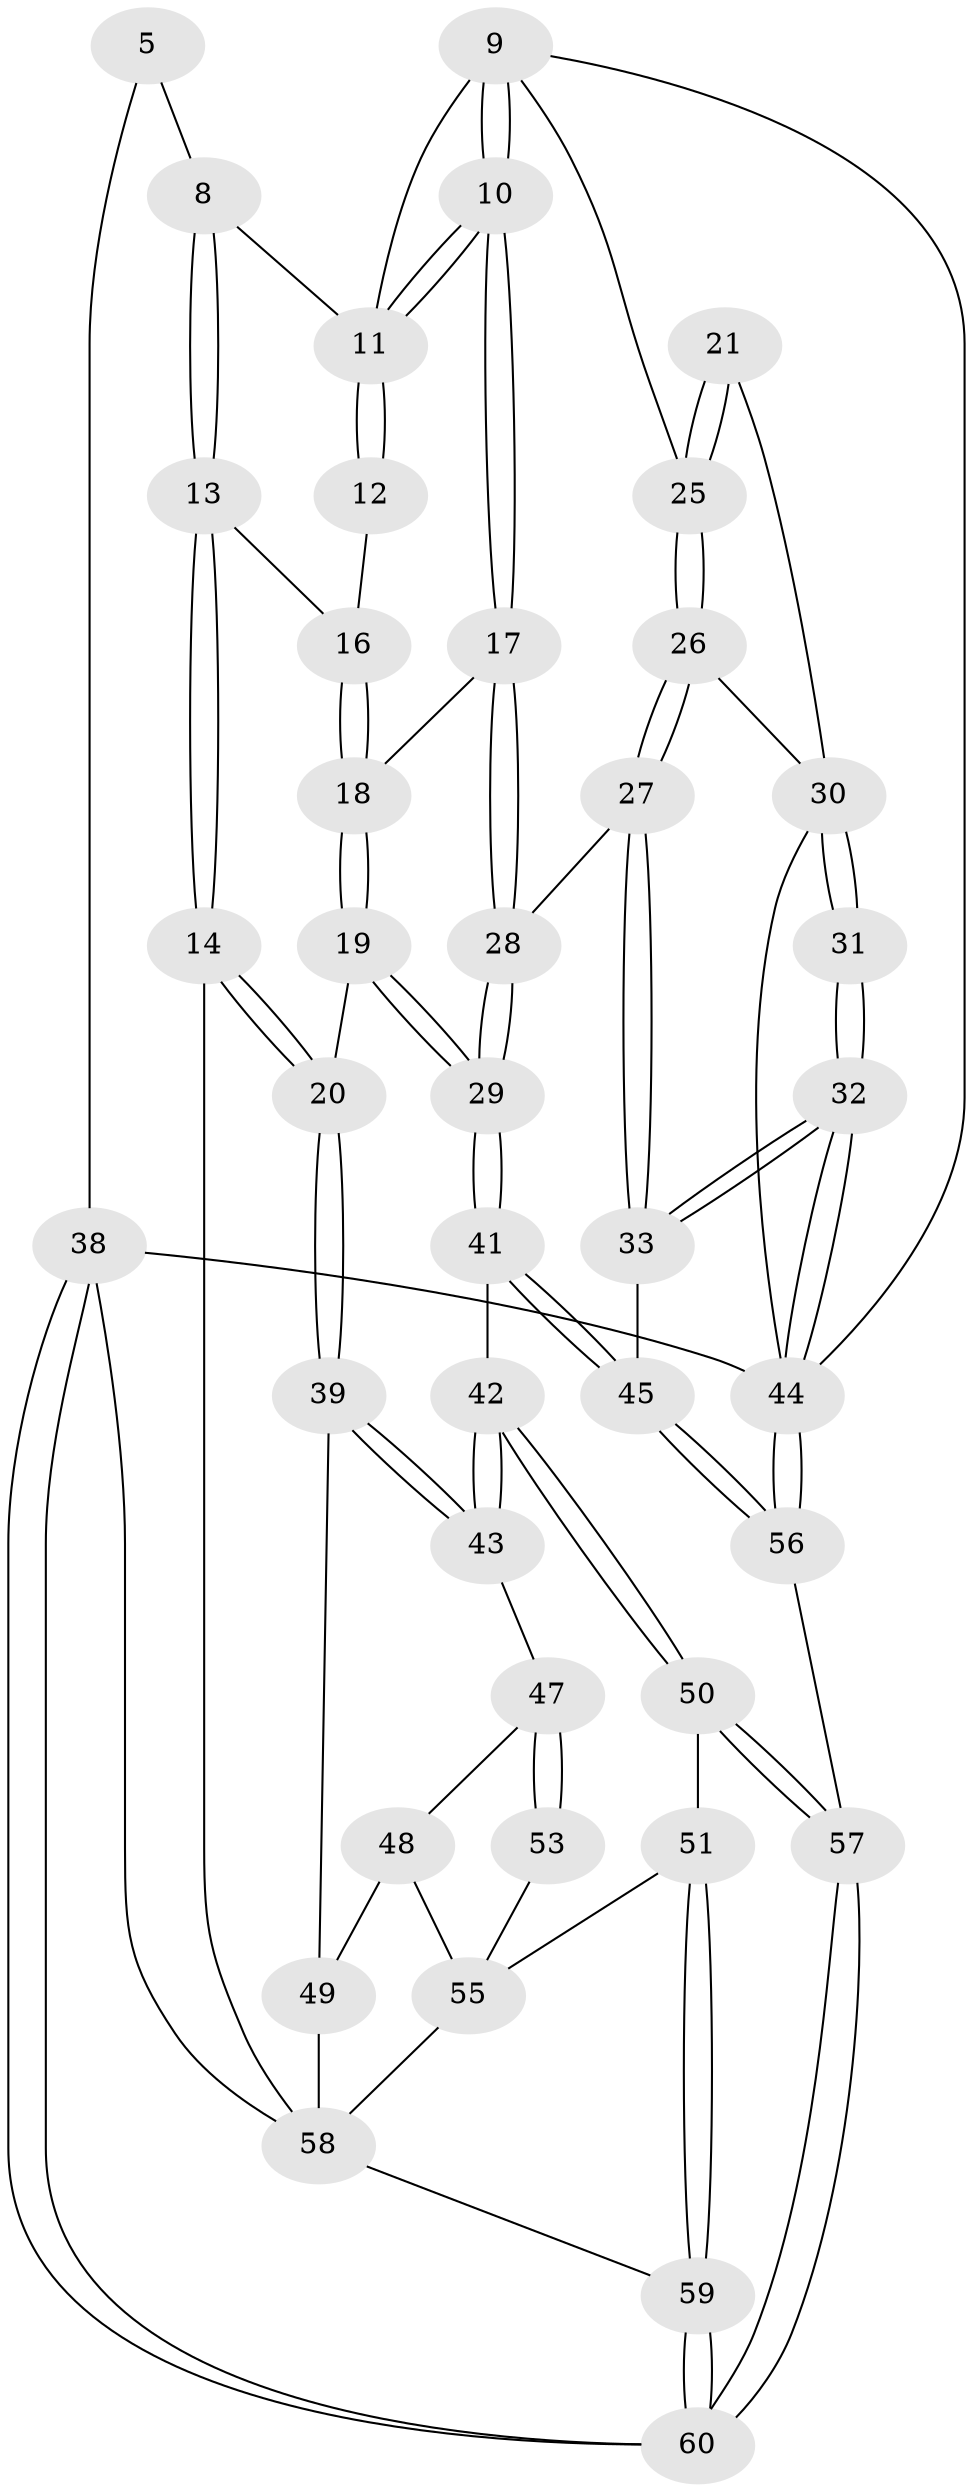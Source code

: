 // original degree distribution, {3: 0.06666666666666667, 6: 0.25, 5: 0.4666666666666667, 4: 0.21666666666666667}
// Generated by graph-tools (version 1.1) at 2025/05/03/04/25 22:05:42]
// undirected, 42 vertices, 99 edges
graph export_dot {
graph [start="1"]
  node [color=gray90,style=filled];
  5 [pos="+0.19116233391455237+0"];
  8 [pos="+0.33591616192479+0.0917938002944585"];
  9 [pos="+0.656940352388508+0.2404883463698189",super="+2"];
  10 [pos="+0.6449551205678629+0.24434141697993017"];
  11 [pos="+0.6154845934579098+0.22014010401963546",super="+6+7"];
  12 [pos="+0.450773987336673+0.17088879944699079"];
  13 [pos="+0.24350744479078595+0.19140550288535027"];
  14 [pos="+0.20444929729079875+0.2033533041150704"];
  16 [pos="+0.36942487754834513+0.2347140915888781"];
  17 [pos="+0.6254839028297271+0.27563897378562663"];
  18 [pos="+0.42359674946062587+0.3679062061997059"];
  19 [pos="+0.35991364932569586+0.4528097454102686"];
  20 [pos="+0.27748045298585267+0.45258396672253215"];
  21 [pos="+0.9792193745512243+0.1603829969018222"];
  25 [pos="+0.8599621494132527+0.4180064933038508",super="+24"];
  26 [pos="+0.8660655878853901+0.42940732117939756"];
  27 [pos="+0.8528170435375807+0.49098252656068475"];
  28 [pos="+0.6306840641691792+0.5362091340104311"];
  29 [pos="+0.5506946095639808+0.6613617990041555"];
  30 [pos="+0.8714499408134312+0.42798299646716387",super="+23"];
  31 [pos="+1+0.4087897478095472"];
  32 [pos="+1+0.8830954185343692"];
  33 [pos="+0.9982243013738046+0.7935465214968339"];
  38 [pos="+0+1",super="+4"];
  39 [pos="+0.2029284325762477+0.5032015761396027"];
  41 [pos="+0.5530797625874443+0.7074756631075316"];
  42 [pos="+0.471114141109749+0.7593644455198849"];
  43 [pos="+0.2486105183095888+0.6395663524254501"];
  44 [pos="+1+1",super="+3"];
  45 [pos="+0.6523565106061692+0.7697702972967094"];
  47 [pos="+0.15076278565893456+0.7239627587383821",super="+46"];
  48 [pos="+0.10301912367866725+0.7158212873257903"];
  49 [pos="+0.09344989537376133+0.6975252879256131",super="+40"];
  50 [pos="+0.40846128217767913+0.8330978995985586"];
  51 [pos="+0.29375889800674465+0.8608811917044802"];
  53 [pos="+0.23519682843894835+0.7999845057279917"];
  55 [pos="+0.22337764535635424+0.8596971570664936",super="+52+54"];
  56 [pos="+0.6237728440050497+1"];
  57 [pos="+0.4964658254099014+1"];
  58 [pos="+0.16820772584384286+0.9389532503745956",super="+37+36"];
  59 [pos="+0.230471444796228+1"];
  60 [pos="+0.21094826859502286+1"];
  5 -- 8;
  5 -- 38;
  8 -- 13;
  8 -- 13;
  8 -- 11;
  9 -- 10;
  9 -- 10;
  9 -- 25;
  9 -- 11;
  9 -- 44;
  10 -- 11;
  10 -- 11;
  10 -- 17;
  10 -- 17;
  11 -- 12 [weight=2];
  11 -- 12;
  12 -- 16;
  13 -- 14;
  13 -- 14;
  13 -- 16;
  14 -- 20;
  14 -- 20;
  14 -- 58;
  16 -- 18;
  16 -- 18;
  17 -- 18;
  17 -- 28;
  17 -- 28;
  18 -- 19;
  18 -- 19;
  19 -- 20;
  19 -- 29;
  19 -- 29;
  20 -- 39;
  20 -- 39;
  21 -- 25;
  21 -- 25;
  21 -- 30;
  25 -- 26;
  25 -- 26;
  26 -- 27;
  26 -- 27;
  26 -- 30;
  27 -- 28;
  27 -- 33;
  27 -- 33;
  28 -- 29;
  28 -- 29;
  29 -- 41;
  29 -- 41;
  30 -- 31 [weight=2];
  30 -- 31;
  30 -- 44;
  31 -- 32;
  31 -- 32;
  32 -- 33;
  32 -- 33;
  32 -- 44;
  32 -- 44;
  33 -- 45;
  38 -- 60;
  38 -- 60;
  38 -- 44 [weight=2];
  38 -- 58 [weight=2];
  39 -- 43;
  39 -- 43;
  39 -- 49;
  41 -- 42;
  41 -- 45;
  41 -- 45;
  42 -- 43;
  42 -- 43;
  42 -- 50;
  42 -- 50;
  43 -- 47;
  44 -- 56;
  44 -- 56;
  45 -- 56;
  45 -- 56;
  47 -- 48;
  47 -- 53 [weight=2];
  47 -- 53;
  48 -- 49;
  48 -- 55;
  49 -- 58 [weight=2];
  50 -- 51;
  50 -- 57;
  50 -- 57;
  51 -- 59;
  51 -- 59;
  51 -- 55;
  53 -- 55;
  55 -- 58 [weight=2];
  56 -- 57;
  57 -- 60;
  57 -- 60;
  58 -- 59;
  59 -- 60;
  59 -- 60;
}
